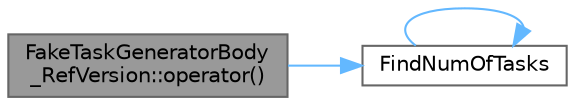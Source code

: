 digraph "FakeTaskGeneratorBody_RefVersion::operator()"
{
 // LATEX_PDF_SIZE
  bgcolor="transparent";
  edge [fontname=Helvetica,fontsize=10,labelfontname=Helvetica,labelfontsize=10];
  node [fontname=Helvetica,fontsize=10,shape=box,height=0.2,width=0.4];
  rankdir="LR";
  Node1 [id="Node000001",label="FakeTaskGeneratorBody\l_RefVersion::operator()",height=0.2,width=0.4,color="gray40", fillcolor="grey60", style="filled", fontcolor="black",tooltip=" "];
  Node1 -> Node2 [id="edge1_Node000001_Node000002",color="steelblue1",style="solid",tooltip=" "];
  Node2 [id="Node000002",label="FindNumOfTasks",height=0.2,width=0.4,color="grey40", fillcolor="white", style="filled",URL="$test__parallel__do_8cpp.html#ad985c7aa7be83378ccb4de904047c875",tooltip=" "];
  Node2 -> Node2 [id="edge2_Node000002_Node000002",color="steelblue1",style="solid",tooltip=" "];
}
